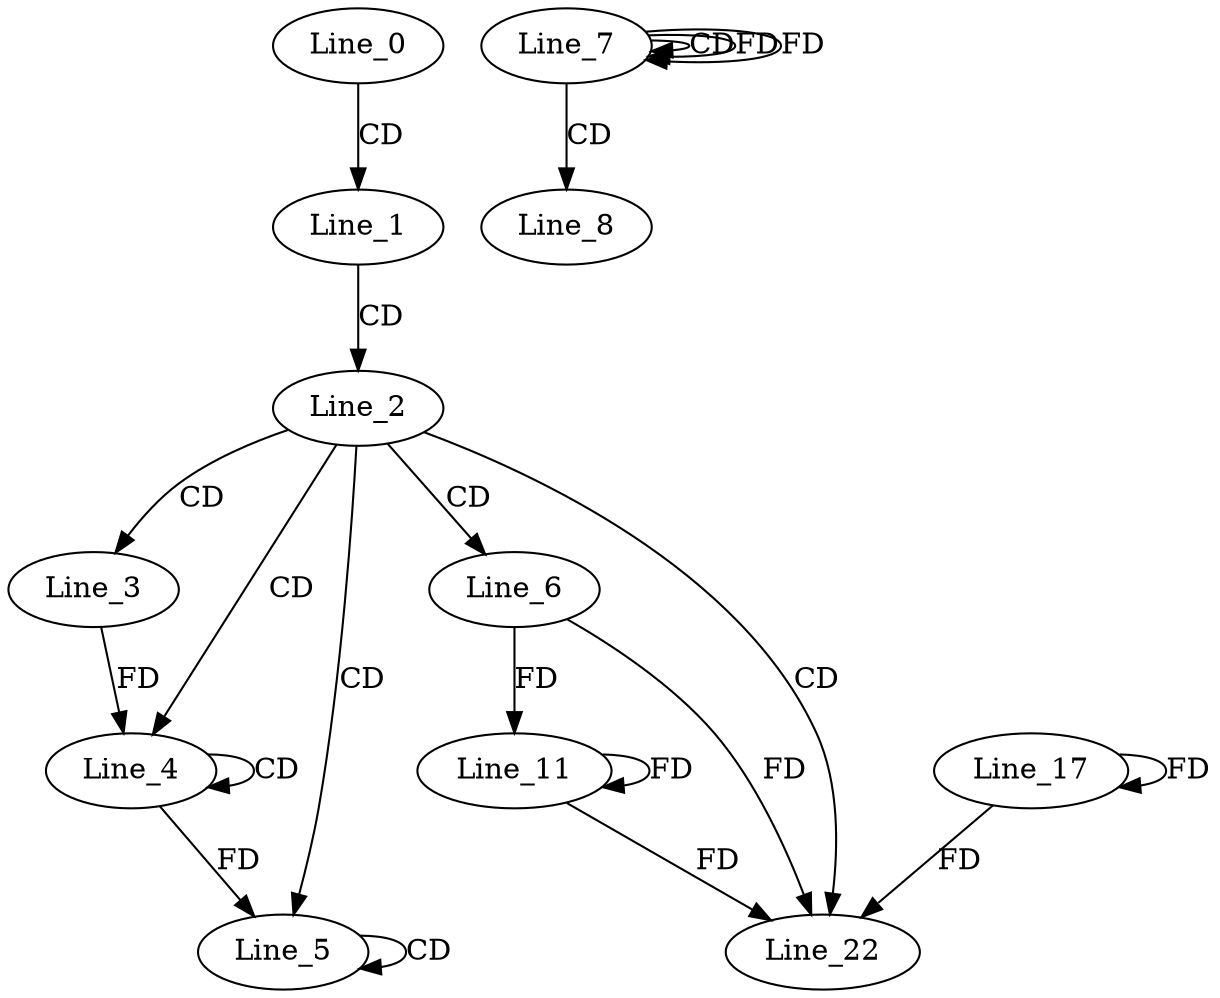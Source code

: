 digraph G {
  Line_0;
  Line_1;
  Line_2;
  Line_3;
  Line_4;
  Line_4;
  Line_5;
  Line_5;
  Line_6;
  Line_7;
  Line_7;
  Line_7;
  Line_8;
  Line_11;
  Line_17;
  Line_22;
  Line_0 -> Line_1 [ label="CD" ];
  Line_1 -> Line_2 [ label="CD" ];
  Line_2 -> Line_3 [ label="CD" ];
  Line_2 -> Line_4 [ label="CD" ];
  Line_4 -> Line_4 [ label="CD" ];
  Line_3 -> Line_4 [ label="FD" ];
  Line_2 -> Line_5 [ label="CD" ];
  Line_5 -> Line_5 [ label="CD" ];
  Line_4 -> Line_5 [ label="FD" ];
  Line_2 -> Line_6 [ label="CD" ];
  Line_7 -> Line_7 [ label="CD" ];
  Line_7 -> Line_7 [ label="FD" ];
  Line_7 -> Line_8 [ label="CD" ];
  Line_11 -> Line_11 [ label="FD" ];
  Line_6 -> Line_11 [ label="FD" ];
  Line_17 -> Line_17 [ label="FD" ];
  Line_2 -> Line_22 [ label="CD" ];
  Line_11 -> Line_22 [ label="FD" ];
  Line_17 -> Line_22 [ label="FD" ];
  Line_6 -> Line_22 [ label="FD" ];
  Line_7 -> Line_7 [ label="FD" ];
}
